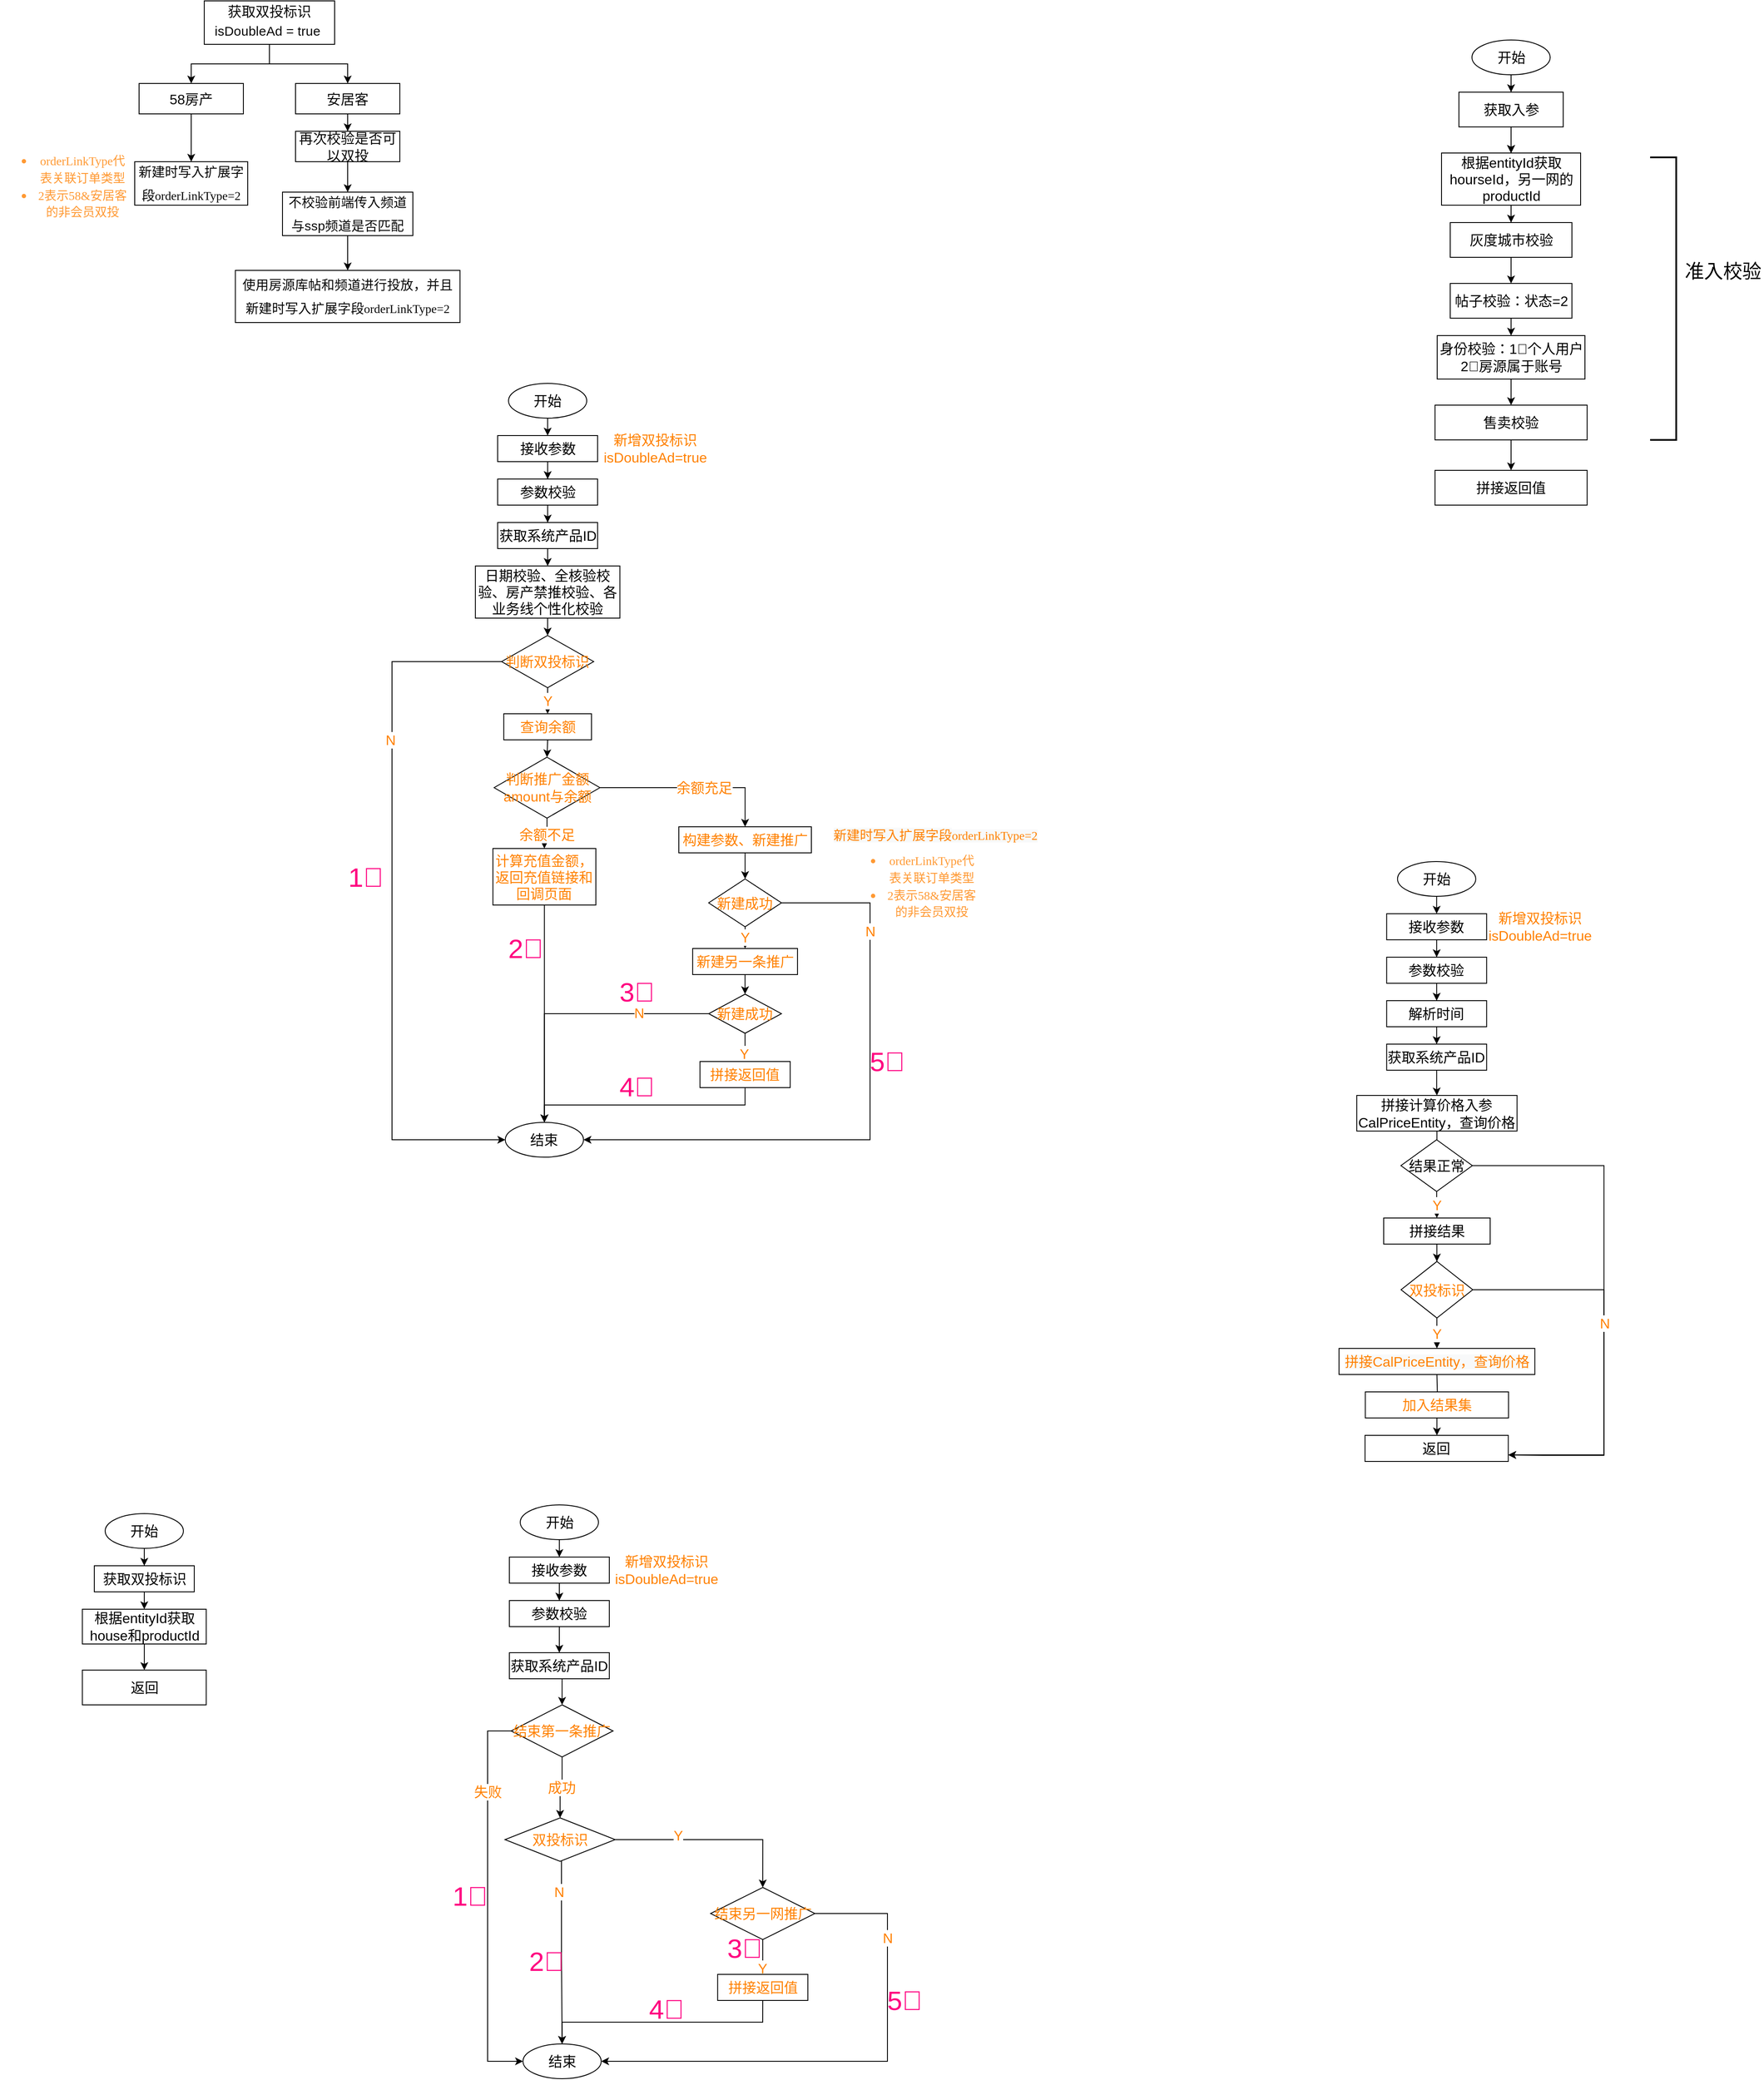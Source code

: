 <mxfile version="13.11.0" type="github">
  <diagram id="C5RBs43oDa-KdzZeNtuy" name="Page-1">
    <mxGraphModel dx="1188" dy="1831" grid="1" gridSize="10" guides="1" tooltips="1" connect="1" arrows="1" fold="1" page="1" pageScale="1" pageWidth="827" pageHeight="1169" math="0" shadow="0">
      <root>
        <mxCell id="WIyWlLk6GJQsqaUBKTNV-0" />
        <mxCell id="WIyWlLk6GJQsqaUBKTNV-1" parent="WIyWlLk6GJQsqaUBKTNV-0" />
        <mxCell id="F3GTpwNgJHVxENjnozcX-8" value="" style="edgeStyle=orthogonalEdgeStyle;rounded=0;orthogonalLoop=1;jettySize=auto;html=1;fontSize=16;" edge="1" parent="WIyWlLk6GJQsqaUBKTNV-1" source="F3GTpwNgJHVxENjnozcX-9" target="F3GTpwNgJHVxENjnozcX-11">
          <mxGeometry relative="1" as="geometry" />
        </mxCell>
        <mxCell id="F3GTpwNgJHVxENjnozcX-16" value="" style="edgeStyle=orthogonalEdgeStyle;rounded=0;orthogonalLoop=1;jettySize=auto;html=1;" edge="1" parent="WIyWlLk6GJQsqaUBKTNV-1" source="F3GTpwNgJHVxENjnozcX-9" target="F3GTpwNgJHVxENjnozcX-13">
          <mxGeometry relative="1" as="geometry" />
        </mxCell>
        <mxCell id="F3GTpwNgJHVxENjnozcX-56" value="" style="edgeStyle=orthogonalEdgeStyle;rounded=0;orthogonalLoop=1;jettySize=auto;html=1;fontSize=16;fontColor=#FF9933;" edge="1" parent="WIyWlLk6GJQsqaUBKTNV-1" source="F3GTpwNgJHVxENjnozcX-9" target="F3GTpwNgJHVxENjnozcX-13">
          <mxGeometry relative="1" as="geometry" />
        </mxCell>
        <mxCell id="F3GTpwNgJHVxENjnozcX-9" value="开始" style="ellipse;whiteSpace=wrap;html=1;fontSize=16;" vertex="1" parent="WIyWlLk6GJQsqaUBKTNV-1">
          <mxGeometry x="1842.5" y="-135" width="90" height="40" as="geometry" />
        </mxCell>
        <mxCell id="F3GTpwNgJHVxENjnozcX-10" value="" style="edgeStyle=orthogonalEdgeStyle;rounded=0;orthogonalLoop=1;jettySize=auto;html=1;fontSize=16;" edge="1" parent="WIyWlLk6GJQsqaUBKTNV-1" source="F3GTpwNgJHVxENjnozcX-11" target="F3GTpwNgJHVxENjnozcX-13">
          <mxGeometry relative="1" as="geometry" />
        </mxCell>
        <mxCell id="F3GTpwNgJHVxENjnozcX-11" value="获取入参" style="whiteSpace=wrap;html=1;fontSize=16;" vertex="1" parent="WIyWlLk6GJQsqaUBKTNV-1">
          <mxGeometry x="1827.5" y="-75" width="120" height="40" as="geometry" />
        </mxCell>
        <mxCell id="F3GTpwNgJHVxENjnozcX-58" value="" style="edgeStyle=orthogonalEdgeStyle;rounded=0;orthogonalLoop=1;jettySize=auto;html=1;fontSize=16;fontColor=#FF9933;" edge="1" parent="WIyWlLk6GJQsqaUBKTNV-1" source="F3GTpwNgJHVxENjnozcX-13" target="F3GTpwNgJHVxENjnozcX-57">
          <mxGeometry relative="1" as="geometry" />
        </mxCell>
        <mxCell id="F3GTpwNgJHVxENjnozcX-13" value="根据entityId获取hourseId，另一网的productId" style="whiteSpace=wrap;html=1;fontSize=16;" vertex="1" parent="WIyWlLk6GJQsqaUBKTNV-1">
          <mxGeometry x="1807.5" y="-5" width="160" height="60" as="geometry" />
        </mxCell>
        <mxCell id="F3GTpwNgJHVxENjnozcX-19" style="edgeStyle=orthogonalEdgeStyle;rounded=0;orthogonalLoop=1;jettySize=auto;html=1;exitX=0.5;exitY=1;exitDx=0;exitDy=0;entryX=0.5;entryY=0;entryDx=0;entryDy=0;fontSize=15;" edge="1" parent="WIyWlLk6GJQsqaUBKTNV-1" source="F3GTpwNgJHVxENjnozcX-14" target="F3GTpwNgJHVxENjnozcX-15">
          <mxGeometry relative="1" as="geometry" />
        </mxCell>
        <mxCell id="F3GTpwNgJHVxENjnozcX-14" value="帖子校验：状态=2" style="whiteSpace=wrap;html=1;fontSize=16;" vertex="1" parent="WIyWlLk6GJQsqaUBKTNV-1">
          <mxGeometry x="1817.5" y="145" width="140" height="40" as="geometry" />
        </mxCell>
        <mxCell id="F3GTpwNgJHVxENjnozcX-21" value="" style="edgeStyle=orthogonalEdgeStyle;rounded=0;orthogonalLoop=1;jettySize=auto;html=1;fontSize=15;" edge="1" parent="WIyWlLk6GJQsqaUBKTNV-1" source="F3GTpwNgJHVxENjnozcX-15" target="F3GTpwNgJHVxENjnozcX-20">
          <mxGeometry relative="1" as="geometry" />
        </mxCell>
        <mxCell id="F3GTpwNgJHVxENjnozcX-15" value="身份校验：1⃣️个人用户2⃣️房源属于账号" style="whiteSpace=wrap;html=1;fontSize=16;" vertex="1" parent="WIyWlLk6GJQsqaUBKTNV-1">
          <mxGeometry x="1802.5" y="205" width="170" height="50" as="geometry" />
        </mxCell>
        <mxCell id="F3GTpwNgJHVxENjnozcX-23" value="" style="edgeStyle=orthogonalEdgeStyle;rounded=0;orthogonalLoop=1;jettySize=auto;html=1;fontSize=15;" edge="1" parent="WIyWlLk6GJQsqaUBKTNV-1" source="F3GTpwNgJHVxENjnozcX-20" target="F3GTpwNgJHVxENjnozcX-22">
          <mxGeometry relative="1" as="geometry" />
        </mxCell>
        <mxCell id="F3GTpwNgJHVxENjnozcX-20" value="售卖校验" style="whiteSpace=wrap;html=1;fontSize=16;" vertex="1" parent="WIyWlLk6GJQsqaUBKTNV-1">
          <mxGeometry x="1800" y="285" width="175" height="40" as="geometry" />
        </mxCell>
        <mxCell id="F3GTpwNgJHVxENjnozcX-22" value="拼接返回值" style="whiteSpace=wrap;html=1;fontSize=16;" vertex="1" parent="WIyWlLk6GJQsqaUBKTNV-1">
          <mxGeometry x="1800" y="360" width="175" height="40" as="geometry" />
        </mxCell>
        <mxCell id="F3GTpwNgJHVxENjnozcX-24" value="" style="strokeWidth=2;html=1;shape=mxgraph.flowchart.annotation_1;align=left;pointerEvents=1;fontSize=15;rotation=-180;" vertex="1" parent="WIyWlLk6GJQsqaUBKTNV-1">
          <mxGeometry x="2047.5" width="30" height="325" as="geometry" />
        </mxCell>
        <mxCell id="F3GTpwNgJHVxENjnozcX-25" value="准入校验&lt;br style=&quot;font-size: 22px;&quot;&gt;&lt;font style=&quot;font-size: 22px;&quot;&gt;&lt;br style=&quot;font-size: 22px;&quot;&gt;&lt;/font&gt;" style="text;html=1;strokeColor=none;fillColor=none;align=center;verticalAlign=middle;whiteSpace=wrap;rounded=0;fontSize=22;" vertex="1" parent="WIyWlLk6GJQsqaUBKTNV-1">
          <mxGeometry x="2084.5" y="130" width="93" height="30" as="geometry" />
        </mxCell>
        <mxCell id="F3GTpwNgJHVxENjnozcX-41" value="" style="edgeStyle=orthogonalEdgeStyle;rounded=0;orthogonalLoop=1;jettySize=auto;html=1;fontSize=16;fontColor=#080808;" edge="1" parent="WIyWlLk6GJQsqaUBKTNV-1" source="F3GTpwNgJHVxENjnozcX-28" target="F3GTpwNgJHVxENjnozcX-40">
          <mxGeometry relative="1" as="geometry" />
        </mxCell>
        <mxCell id="F3GTpwNgJHVxENjnozcX-43" style="edgeStyle=orthogonalEdgeStyle;rounded=0;orthogonalLoop=1;jettySize=auto;html=1;exitX=0.5;exitY=1;exitDx=0;exitDy=0;entryX=0.5;entryY=0;entryDx=0;entryDy=0;fontSize=16;fontColor=#080808;" edge="1" parent="WIyWlLk6GJQsqaUBKTNV-1" source="F3GTpwNgJHVxENjnozcX-28" target="F3GTpwNgJHVxENjnozcX-42">
          <mxGeometry relative="1" as="geometry" />
        </mxCell>
        <mxCell id="F3GTpwNgJHVxENjnozcX-28" value="获取双投标识&lt;span style=&quot;font-size: 15px; line-height: 1.74; letter-spacing: 0.008em; outline-style: none; overflow-wrap: break-word;&quot;&gt;isDoubleAd  = true&amp;nbsp;&lt;/span&gt;" style="whiteSpace=wrap;html=1;fontSize=16;fontColor=#080808;" vertex="1" parent="WIyWlLk6GJQsqaUBKTNV-1">
          <mxGeometry x="384" y="-180" width="150" height="50" as="geometry" />
        </mxCell>
        <mxCell id="F3GTpwNgJHVxENjnozcX-53" value="" style="edgeStyle=orthogonalEdgeStyle;rounded=0;orthogonalLoop=1;jettySize=auto;html=1;fontSize=16;fontColor=#080808;" edge="1" parent="WIyWlLk6GJQsqaUBKTNV-1" source="F3GTpwNgJHVxENjnozcX-40" target="F3GTpwNgJHVxENjnozcX-52">
          <mxGeometry relative="1" as="geometry" />
        </mxCell>
        <mxCell id="F3GTpwNgJHVxENjnozcX-40" value="58房产" style="whiteSpace=wrap;html=1;fontSize=16;fontColor=#080808;" vertex="1" parent="WIyWlLk6GJQsqaUBKTNV-1">
          <mxGeometry x="309" y="-85" width="120" height="35" as="geometry" />
        </mxCell>
        <mxCell id="F3GTpwNgJHVxENjnozcX-45" value="" style="edgeStyle=orthogonalEdgeStyle;rounded=0;orthogonalLoop=1;jettySize=auto;html=1;fontSize=16;fontColor=#080808;" edge="1" parent="WIyWlLk6GJQsqaUBKTNV-1" source="F3GTpwNgJHVxENjnozcX-42" target="F3GTpwNgJHVxENjnozcX-44">
          <mxGeometry relative="1" as="geometry" />
        </mxCell>
        <mxCell id="F3GTpwNgJHVxENjnozcX-42" value="安居客" style="whiteSpace=wrap;html=1;fontSize=16;fontColor=#080808;" vertex="1" parent="WIyWlLk6GJQsqaUBKTNV-1">
          <mxGeometry x="489" y="-85" width="120" height="35" as="geometry" />
        </mxCell>
        <mxCell id="F3GTpwNgJHVxENjnozcX-44" value="再次校验是否可以双投" style="whiteSpace=wrap;html=1;fontSize=16;fontColor=#080808;" vertex="1" parent="WIyWlLk6GJQsqaUBKTNV-1">
          <mxGeometry x="489" y="-30" width="120" height="35" as="geometry" />
        </mxCell>
        <mxCell id="F3GTpwNgJHVxENjnozcX-49" value="" style="edgeStyle=orthogonalEdgeStyle;rounded=0;orthogonalLoop=1;jettySize=auto;html=1;fontSize=16;fontColor=#080808;exitX=0.5;exitY=1;exitDx=0;exitDy=0;" edge="1" parent="WIyWlLk6GJQsqaUBKTNV-1" source="F3GTpwNgJHVxENjnozcX-44" target="F3GTpwNgJHVxENjnozcX-48">
          <mxGeometry relative="1" as="geometry">
            <mxPoint x="549" y="70" as="sourcePoint" />
          </mxGeometry>
        </mxCell>
        <mxCell id="F3GTpwNgJHVxENjnozcX-51" value="" style="edgeStyle=orthogonalEdgeStyle;rounded=0;orthogonalLoop=1;jettySize=auto;html=1;fontSize=16;fontColor=#080808;" edge="1" parent="WIyWlLk6GJQsqaUBKTNV-1" source="F3GTpwNgJHVxENjnozcX-48" target="F3GTpwNgJHVxENjnozcX-50">
          <mxGeometry relative="1" as="geometry" />
        </mxCell>
        <mxCell id="F3GTpwNgJHVxENjnozcX-48" value="&lt;span style=&quot;font-size: 15px; line-height: 1.74; letter-spacing: 0.008em; outline-style: none; overflow-wrap: break-word;&quot;&gt;不校验前端传入频道与ssp频道是否匹配&lt;/span&gt;" style="whiteSpace=wrap;html=1;fontSize=16;fontColor=#080808;" vertex="1" parent="WIyWlLk6GJQsqaUBKTNV-1">
          <mxGeometry x="474" y="40" width="150" height="50" as="geometry" />
        </mxCell>
        <mxCell id="F3GTpwNgJHVxENjnozcX-50" value="&lt;span&gt;&lt;span style=&quot;font-size: 15px ; line-height: 1.74 ; letter-spacing: 0.008em ; outline-style: none ; overflow-wrap: break-word&quot;&gt;使用房源库帖和频道进行投放，并且新建时写入扩展字段&lt;/span&gt;&lt;/span&gt;&lt;span lang=&quot;EN-US&quot; style=&quot;font-size: 10.5pt ; font-family: &amp;#34;dengxian&amp;#34;&quot;&gt;orderLinkType=2&lt;/span&gt;&lt;span style=&quot;font-size: medium&quot;&gt;&lt;/span&gt;" style="whiteSpace=wrap;html=1;fontSize=16;fontColor=#080808;" vertex="1" parent="WIyWlLk6GJQsqaUBKTNV-1">
          <mxGeometry x="419.78" y="130" width="258.44" height="60" as="geometry" />
        </mxCell>
        <mxCell id="F3GTpwNgJHVxENjnozcX-52" value="&lt;span style=&quot;font-size: 15px ; line-height: 1.74 ; letter-spacing: 0.008em ; outline-style: none ; overflow-wrap: break-word&quot;&gt;新建时写入扩展字段&lt;/span&gt;&lt;span lang=&quot;EN-US&quot; style=&quot;font-size: 10.5pt ; font-family: &amp;#34;dengxian&amp;#34;&quot;&gt;orderLinkType=2&lt;/span&gt;" style="whiteSpace=wrap;html=1;fontSize=16;fontColor=#080808;" vertex="1" parent="WIyWlLk6GJQsqaUBKTNV-1">
          <mxGeometry x="304" y="5" width="130" height="50" as="geometry" />
        </mxCell>
        <mxCell id="F3GTpwNgJHVxENjnozcX-55" value="&lt;ul&gt;&lt;li&gt;&lt;span lang=&quot;EN-US&quot; style=&quot;font-size: 10.5pt ; font-family: &amp;#34;dengxian&amp;#34;&quot;&gt;orderLinkType代表关联订单类型&lt;/span&gt;&lt;/li&gt;&lt;li&gt;&lt;span lang=&quot;EN-US&quot; style=&quot;font-size: 10.5pt ; font-family: &amp;#34;dengxian&amp;#34;&quot;&gt;2表示&lt;/span&gt;&lt;span style=&quot;font-size: 10.5pt ; font-family: &amp;#34;dengxian&amp;#34;&quot;&gt;&lt;span lang=&quot;EN-US&quot;&gt;58&amp;amp;&lt;/span&gt;安居客的非会员双投&lt;/span&gt;&lt;/li&gt;&lt;/ul&gt;&lt;span style=&quot;font-size: medium&quot;&gt;&lt;/span&gt;" style="text;html=1;strokeColor=none;fillColor=none;align=center;verticalAlign=middle;whiteSpace=wrap;rounded=0;fontSize=16;fontColor=#FF9933;" vertex="1" parent="WIyWlLk6GJQsqaUBKTNV-1">
          <mxGeometry x="149.0" y="-10" width="150" height="85" as="geometry" />
        </mxCell>
        <mxCell id="F3GTpwNgJHVxENjnozcX-60" value="" style="edgeStyle=orthogonalEdgeStyle;rounded=0;orthogonalLoop=1;jettySize=auto;html=1;fontSize=16;fontColor=#FF9933;entryX=0.5;entryY=0;entryDx=0;entryDy=0;" edge="1" parent="WIyWlLk6GJQsqaUBKTNV-1" source="F3GTpwNgJHVxENjnozcX-57" target="F3GTpwNgJHVxENjnozcX-14">
          <mxGeometry relative="1" as="geometry">
            <mxPoint x="1888" y="145" as="targetPoint" />
          </mxGeometry>
        </mxCell>
        <mxCell id="F3GTpwNgJHVxENjnozcX-57" value="灰度城市校验" style="whiteSpace=wrap;html=1;fontSize=16;" vertex="1" parent="WIyWlLk6GJQsqaUBKTNV-1">
          <mxGeometry x="1817.5" y="75" width="140" height="40" as="geometry" />
        </mxCell>
        <mxCell id="F3GTpwNgJHVxENjnozcX-71" value="" style="edgeStyle=orthogonalEdgeStyle;rounded=0;orthogonalLoop=1;jettySize=auto;html=1;fontSize=16;fontColor=#FF8000;" edge="1" parent="WIyWlLk6GJQsqaUBKTNV-1" source="F3GTpwNgJHVxENjnozcX-66" target="F3GTpwNgJHVxENjnozcX-70">
          <mxGeometry relative="1" as="geometry" />
        </mxCell>
        <mxCell id="F3GTpwNgJHVxENjnozcX-66" value="接收参数" style="rounded=0;whiteSpace=wrap;html=1;fontSize=16;fontColor=#000000;" vertex="1" parent="WIyWlLk6GJQsqaUBKTNV-1">
          <mxGeometry x="721.56" y="320" width="115" height="30" as="geometry" />
        </mxCell>
        <mxCell id="F3GTpwNgJHVxENjnozcX-69" style="edgeStyle=orthogonalEdgeStyle;rounded=0;orthogonalLoop=1;jettySize=auto;html=1;exitX=0.5;exitY=1;exitDx=0;exitDy=0;entryX=0.5;entryY=0;entryDx=0;entryDy=0;fontSize=16;fontColor=#000000;" edge="1" parent="WIyWlLk6GJQsqaUBKTNV-1" source="F3GTpwNgJHVxENjnozcX-67" target="F3GTpwNgJHVxENjnozcX-66">
          <mxGeometry relative="1" as="geometry" />
        </mxCell>
        <mxCell id="F3GTpwNgJHVxENjnozcX-67" value="开始" style="ellipse;whiteSpace=wrap;html=1;fontSize=16;fontColor=#000000;" vertex="1" parent="WIyWlLk6GJQsqaUBKTNV-1">
          <mxGeometry x="734.06" y="260" width="90" height="40" as="geometry" />
        </mxCell>
        <mxCell id="F3GTpwNgJHVxENjnozcX-68" value="新增双投标识isDoubleAd=true" style="text;html=1;strokeColor=none;fillColor=none;align=center;verticalAlign=middle;whiteSpace=wrap;rounded=0;fontSize=16;fontColor=#FF8000;fontStyle=0" vertex="1" parent="WIyWlLk6GJQsqaUBKTNV-1">
          <mxGeometry x="847.5" y="320" width="110" height="30" as="geometry" />
        </mxCell>
        <mxCell id="F3GTpwNgJHVxENjnozcX-73" value="" style="edgeStyle=orthogonalEdgeStyle;rounded=0;orthogonalLoop=1;jettySize=auto;html=1;fontSize=16;fontColor=#FF8000;" edge="1" parent="WIyWlLk6GJQsqaUBKTNV-1" source="F3GTpwNgJHVxENjnozcX-70" target="F3GTpwNgJHVxENjnozcX-72">
          <mxGeometry relative="1" as="geometry" />
        </mxCell>
        <mxCell id="F3GTpwNgJHVxENjnozcX-70" value="参数校验" style="rounded=0;whiteSpace=wrap;html=1;fontSize=16;fontColor=#000000;" vertex="1" parent="WIyWlLk6GJQsqaUBKTNV-1">
          <mxGeometry x="721.56" y="370" width="115" height="30" as="geometry" />
        </mxCell>
        <mxCell id="F3GTpwNgJHVxENjnozcX-75" value="" style="edgeStyle=orthogonalEdgeStyle;rounded=0;orthogonalLoop=1;jettySize=auto;html=1;fontSize=16;fontColor=#FF8000;" edge="1" parent="WIyWlLk6GJQsqaUBKTNV-1" source="F3GTpwNgJHVxENjnozcX-72" target="F3GTpwNgJHVxENjnozcX-74">
          <mxGeometry relative="1" as="geometry" />
        </mxCell>
        <mxCell id="F3GTpwNgJHVxENjnozcX-72" value="获取系统产品ID" style="rounded=0;whiteSpace=wrap;html=1;fontSize=16;fontColor=#000000;" vertex="1" parent="WIyWlLk6GJQsqaUBKTNV-1">
          <mxGeometry x="721.56" y="420" width="115" height="30" as="geometry" />
        </mxCell>
        <mxCell id="F3GTpwNgJHVxENjnozcX-144" value="" style="edgeStyle=orthogonalEdgeStyle;rounded=0;orthogonalLoop=1;jettySize=auto;html=1;fontSize=16;fontColor=#FF8000;" edge="1" parent="WIyWlLk6GJQsqaUBKTNV-1" source="F3GTpwNgJHVxENjnozcX-74" target="F3GTpwNgJHVxENjnozcX-143">
          <mxGeometry relative="1" as="geometry" />
        </mxCell>
        <mxCell id="F3GTpwNgJHVxENjnozcX-74" value="日期校验、全核验校验、房产禁推校验、各业务线个性化校验" style="rounded=0;whiteSpace=wrap;html=1;fontSize=16;fontColor=#000000;" vertex="1" parent="WIyWlLk6GJQsqaUBKTNV-1">
          <mxGeometry x="695.94" y="470" width="166.25" height="60" as="geometry" />
        </mxCell>
        <mxCell id="F3GTpwNgJHVxENjnozcX-108" value="" style="edgeStyle=orthogonalEdgeStyle;rounded=0;orthogonalLoop=1;jettySize=auto;html=1;fontSize=16;fontColor=#FF8000;" edge="1" parent="WIyWlLk6GJQsqaUBKTNV-1" source="F3GTpwNgJHVxENjnozcX-109" target="F3GTpwNgJHVxENjnozcX-114">
          <mxGeometry relative="1" as="geometry" />
        </mxCell>
        <mxCell id="F3GTpwNgJHVxENjnozcX-109" value="接收参数" style="rounded=0;whiteSpace=wrap;html=1;fontSize=16;fontColor=#000000;" vertex="1" parent="WIyWlLk6GJQsqaUBKTNV-1">
          <mxGeometry x="1744.37" y="870" width="115" height="30" as="geometry" />
        </mxCell>
        <mxCell id="F3GTpwNgJHVxENjnozcX-110" style="edgeStyle=orthogonalEdgeStyle;rounded=0;orthogonalLoop=1;jettySize=auto;html=1;exitX=0.5;exitY=1;exitDx=0;exitDy=0;entryX=0.5;entryY=0;entryDx=0;entryDy=0;fontSize=16;fontColor=#000000;" edge="1" parent="WIyWlLk6GJQsqaUBKTNV-1" source="F3GTpwNgJHVxENjnozcX-111" target="F3GTpwNgJHVxENjnozcX-109">
          <mxGeometry relative="1" as="geometry" />
        </mxCell>
        <mxCell id="F3GTpwNgJHVxENjnozcX-111" value="开始" style="ellipse;whiteSpace=wrap;html=1;fontSize=16;fontColor=#000000;" vertex="1" parent="WIyWlLk6GJQsqaUBKTNV-1">
          <mxGeometry x="1756.87" y="810" width="90" height="40" as="geometry" />
        </mxCell>
        <mxCell id="F3GTpwNgJHVxENjnozcX-112" value="新增双投标识isDoubleAd=true" style="text;html=1;strokeColor=none;fillColor=none;align=center;verticalAlign=middle;whiteSpace=wrap;rounded=0;fontSize=16;fontColor=#FF8000;" vertex="1" parent="WIyWlLk6GJQsqaUBKTNV-1">
          <mxGeometry x="1866.09" y="870" width="110" height="30" as="geometry" />
        </mxCell>
        <mxCell id="F3GTpwNgJHVxENjnozcX-113" value="" style="edgeStyle=orthogonalEdgeStyle;rounded=0;orthogonalLoop=1;jettySize=auto;html=1;fontSize=16;fontColor=#FF8000;" edge="1" parent="WIyWlLk6GJQsqaUBKTNV-1" source="F3GTpwNgJHVxENjnozcX-114" target="F3GTpwNgJHVxENjnozcX-115">
          <mxGeometry relative="1" as="geometry" />
        </mxCell>
        <mxCell id="F3GTpwNgJHVxENjnozcX-114" value="参数校验" style="rounded=0;whiteSpace=wrap;html=1;fontSize=16;fontColor=#000000;" vertex="1" parent="WIyWlLk6GJQsqaUBKTNV-1">
          <mxGeometry x="1744.37" y="920" width="115" height="30" as="geometry" />
        </mxCell>
        <mxCell id="F3GTpwNgJHVxENjnozcX-117" value="" style="edgeStyle=orthogonalEdgeStyle;rounded=0;orthogonalLoop=1;jettySize=auto;html=1;fontSize=16;fontColor=#FF8000;" edge="1" parent="WIyWlLk6GJQsqaUBKTNV-1" source="F3GTpwNgJHVxENjnozcX-115" target="F3GTpwNgJHVxENjnozcX-116">
          <mxGeometry relative="1" as="geometry" />
        </mxCell>
        <mxCell id="F3GTpwNgJHVxENjnozcX-115" value="解析时间" style="rounded=0;whiteSpace=wrap;html=1;fontSize=16;fontColor=#000000;" vertex="1" parent="WIyWlLk6GJQsqaUBKTNV-1">
          <mxGeometry x="1744.37" y="970" width="115" height="30" as="geometry" />
        </mxCell>
        <mxCell id="F3GTpwNgJHVxENjnozcX-119" value="" style="edgeStyle=orthogonalEdgeStyle;rounded=0;orthogonalLoop=1;jettySize=auto;html=1;fontSize=16;fontColor=#FF8000;" edge="1" parent="WIyWlLk6GJQsqaUBKTNV-1" source="F3GTpwNgJHVxENjnozcX-116" target="F3GTpwNgJHVxENjnozcX-118">
          <mxGeometry relative="1" as="geometry" />
        </mxCell>
        <mxCell id="F3GTpwNgJHVxENjnozcX-116" value="获取系统产品ID" style="rounded=0;whiteSpace=wrap;html=1;fontSize=16;fontColor=#000000;" vertex="1" parent="WIyWlLk6GJQsqaUBKTNV-1">
          <mxGeometry x="1744.37" y="1020" width="115" height="30" as="geometry" />
        </mxCell>
        <mxCell id="F3GTpwNgJHVxENjnozcX-121" value="" style="edgeStyle=orthogonalEdgeStyle;rounded=0;orthogonalLoop=1;jettySize=auto;html=1;fontSize=16;fontColor=#FF8000;" edge="1" parent="WIyWlLk6GJQsqaUBKTNV-1" source="F3GTpwNgJHVxENjnozcX-118" target="F3GTpwNgJHVxENjnozcX-120">
          <mxGeometry relative="1" as="geometry" />
        </mxCell>
        <mxCell id="F3GTpwNgJHVxENjnozcX-118" value="拼接计算价格入参CalPriceEntity，查询价格" style="rounded=0;whiteSpace=wrap;html=1;fontSize=16;fontColor=#000000;" vertex="1" parent="WIyWlLk6GJQsqaUBKTNV-1">
          <mxGeometry x="1710" y="1079" width="184.37" height="41" as="geometry" />
        </mxCell>
        <mxCell id="F3GTpwNgJHVxENjnozcX-125" value="Y" style="edgeStyle=orthogonalEdgeStyle;rounded=0;orthogonalLoop=1;jettySize=auto;html=1;fontSize=16;fontColor=#FF8000;" edge="1" parent="WIyWlLk6GJQsqaUBKTNV-1" source="F3GTpwNgJHVxENjnozcX-120" target="F3GTpwNgJHVxENjnozcX-124">
          <mxGeometry relative="1" as="geometry" />
        </mxCell>
        <mxCell id="F3GTpwNgJHVxENjnozcX-136" value="" style="edgeStyle=orthogonalEdgeStyle;rounded=0;orthogonalLoop=1;jettySize=auto;html=1;exitX=1;exitY=0.5;exitDx=0;exitDy=0;entryX=1;entryY=0.75;entryDx=0;entryDy=0;fontSize=16;fontColor=#FF8000;" edge="1" parent="WIyWlLk6GJQsqaUBKTNV-1" source="F3GTpwNgJHVxENjnozcX-120" target="F3GTpwNgJHVxENjnozcX-134">
          <mxGeometry relative="1" as="geometry">
            <Array as="points">
              <mxPoint x="1994.37" y="1160" />
              <mxPoint x="1994.37" y="1493" />
              <mxPoint x="1924.37" y="1493" />
            </Array>
          </mxGeometry>
        </mxCell>
        <mxCell id="F3GTpwNgJHVxENjnozcX-120" value="结果正常" style="rhombus;whiteSpace=wrap;html=1;rounded=0;fontSize=16;" vertex="1" parent="WIyWlLk6GJQsqaUBKTNV-1">
          <mxGeometry x="1760.78" y="1130" width="82.18" height="59.5" as="geometry" />
        </mxCell>
        <mxCell id="F3GTpwNgJHVxENjnozcX-127" value="" style="edgeStyle=orthogonalEdgeStyle;rounded=0;orthogonalLoop=1;jettySize=auto;html=1;fontSize=16;fontColor=#FF8000;" edge="1" parent="WIyWlLk6GJQsqaUBKTNV-1" source="F3GTpwNgJHVxENjnozcX-124" target="F3GTpwNgJHVxENjnozcX-126">
          <mxGeometry relative="1" as="geometry" />
        </mxCell>
        <mxCell id="F3GTpwNgJHVxENjnozcX-124" value="拼接结果" style="whiteSpace=wrap;html=1;rounded=0;fontSize=16;" vertex="1" parent="WIyWlLk6GJQsqaUBKTNV-1">
          <mxGeometry x="1740.94" y="1220" width="122.5" height="30" as="geometry" />
        </mxCell>
        <mxCell id="F3GTpwNgJHVxENjnozcX-130" value="Y" style="edgeStyle=orthogonalEdgeStyle;rounded=0;orthogonalLoop=1;jettySize=auto;html=1;fontSize=16;fontColor=#FF8000;" edge="1" parent="WIyWlLk6GJQsqaUBKTNV-1" source="F3GTpwNgJHVxENjnozcX-126">
          <mxGeometry relative="1" as="geometry">
            <mxPoint x="1802.203" y="1370" as="targetPoint" />
          </mxGeometry>
        </mxCell>
        <mxCell id="F3GTpwNgJHVxENjnozcX-137" style="edgeStyle=orthogonalEdgeStyle;rounded=0;orthogonalLoop=1;jettySize=auto;html=1;exitX=1;exitY=0.5;exitDx=0;exitDy=0;entryX=1;entryY=0.75;entryDx=0;entryDy=0;fontSize=16;fontColor=#FF8000;" edge="1" parent="WIyWlLk6GJQsqaUBKTNV-1" source="F3GTpwNgJHVxENjnozcX-126" target="F3GTpwNgJHVxENjnozcX-134">
          <mxGeometry relative="1" as="geometry">
            <Array as="points">
              <mxPoint x="1994.37" y="1303" />
              <mxPoint x="1994.37" y="1493" />
            </Array>
          </mxGeometry>
        </mxCell>
        <mxCell id="F3GTpwNgJHVxENjnozcX-138" value="N" style="edgeLabel;html=1;align=center;verticalAlign=middle;resizable=0;points=[];fontSize=16;fontColor=#FF8000;" vertex="1" connectable="0" parent="F3GTpwNgJHVxENjnozcX-137">
          <mxGeometry x="-0.306" y="2" relative="1" as="geometry">
            <mxPoint x="-2" y="32.43" as="offset" />
          </mxGeometry>
        </mxCell>
        <mxCell id="F3GTpwNgJHVxENjnozcX-126" value="双投标识" style="rhombus;whiteSpace=wrap;html=1;rounded=0;fontSize=16;fontColor=#FF8000;" vertex="1" parent="WIyWlLk6GJQsqaUBKTNV-1">
          <mxGeometry x="1760.94" y="1270" width="82.5" height="65" as="geometry" />
        </mxCell>
        <mxCell id="F3GTpwNgJHVxENjnozcX-133" value="" style="edgeStyle=orthogonalEdgeStyle;rounded=0;orthogonalLoop=1;jettySize=auto;html=1;fontSize=16;fontColor=#FF8000;" edge="1" parent="WIyWlLk6GJQsqaUBKTNV-1" target="F3GTpwNgJHVxENjnozcX-132">
          <mxGeometry relative="1" as="geometry">
            <mxPoint x="1802.203" y="1400" as="sourcePoint" />
          </mxGeometry>
        </mxCell>
        <mxCell id="F3GTpwNgJHVxENjnozcX-129" value="&lt;span style=&quot;font-family: helvetica; font-size: 16px; font-style: normal; font-weight: 400; letter-spacing: normal; text-align: center; text-indent: 0px; text-transform: none; word-spacing: 0px; background-color: rgb(248, 249, 250); display: inline; float: none;&quot;&gt;拼接CalPriceEntity，查询价格&lt;/span&gt;" style="whiteSpace=wrap;html=1;rounded=0;fontSize=16;fontColor=#FF8000;" vertex="1" parent="WIyWlLk6GJQsqaUBKTNV-1">
          <mxGeometry x="1689.57" y="1370" width="225.25" height="30" as="geometry" />
        </mxCell>
        <mxCell id="F3GTpwNgJHVxENjnozcX-135" value="" style="edgeStyle=orthogonalEdgeStyle;rounded=0;orthogonalLoop=1;jettySize=auto;html=1;fontSize=16;fontColor=#FF8000;" edge="1" parent="WIyWlLk6GJQsqaUBKTNV-1" source="F3GTpwNgJHVxENjnozcX-132" target="F3GTpwNgJHVxENjnozcX-134">
          <mxGeometry relative="1" as="geometry" />
        </mxCell>
        <mxCell id="F3GTpwNgJHVxENjnozcX-132" value="&lt;font face=&quot;helvetica&quot;&gt;加入结果集&lt;/font&gt;" style="whiteSpace=wrap;html=1;rounded=0;fontSize=16;fontColor=#FF8000;" vertex="1" parent="WIyWlLk6GJQsqaUBKTNV-1">
          <mxGeometry x="1719.78" y="1420" width="164.81" height="30" as="geometry" />
        </mxCell>
        <mxCell id="F3GTpwNgJHVxENjnozcX-134" value="&lt;font face=&quot;helvetica&quot;&gt;返回&lt;/font&gt;" style="whiteSpace=wrap;html=1;rounded=0;fontSize=16;" vertex="1" parent="WIyWlLk6GJQsqaUBKTNV-1">
          <mxGeometry x="1719.46" y="1470" width="164.81" height="30" as="geometry" />
        </mxCell>
        <mxCell id="F3GTpwNgJHVxENjnozcX-155" value="Y" style="edgeStyle=orthogonalEdgeStyle;rounded=0;orthogonalLoop=1;jettySize=auto;html=1;fontSize=16;fontColor=#FF8000;" edge="1" parent="WIyWlLk6GJQsqaUBKTNV-1" source="F3GTpwNgJHVxENjnozcX-143" target="F3GTpwNgJHVxENjnozcX-154">
          <mxGeometry relative="1" as="geometry" />
        </mxCell>
        <mxCell id="F3GTpwNgJHVxENjnozcX-177" style="edgeStyle=orthogonalEdgeStyle;rounded=0;orthogonalLoop=1;jettySize=auto;html=1;exitX=0;exitY=0.5;exitDx=0;exitDy=0;entryX=0;entryY=0.5;entryDx=0;entryDy=0;fontSize=16;fontColor=#FF8000;" edge="1" parent="WIyWlLk6GJQsqaUBKTNV-1" source="F3GTpwNgJHVxENjnozcX-143" target="F3GTpwNgJHVxENjnozcX-166">
          <mxGeometry relative="1" as="geometry">
            <Array as="points">
              <mxPoint x="600" y="580" />
              <mxPoint x="600" y="1130" />
            </Array>
          </mxGeometry>
        </mxCell>
        <mxCell id="F3GTpwNgJHVxENjnozcX-178" value="N" style="edgeLabel;html=1;align=center;verticalAlign=middle;resizable=0;points=[];fontSize=16;fontColor=#FF8000;" vertex="1" connectable="0" parent="F3GTpwNgJHVxENjnozcX-177">
          <mxGeometry x="-0.035" y="-2" relative="1" as="geometry">
            <mxPoint y="-172.91" as="offset" />
          </mxGeometry>
        </mxCell>
        <mxCell id="F3GTpwNgJHVxENjnozcX-143" value="判断双投标识" style="rhombus;whiteSpace=wrap;html=1;rounded=0;fontSize=16;fontColor=#FF8000;" vertex="1" parent="WIyWlLk6GJQsqaUBKTNV-1">
          <mxGeometry x="726.09" y="550" width="105.94" height="60" as="geometry" />
        </mxCell>
        <mxCell id="F3GTpwNgJHVxENjnozcX-158" value="余额不足" style="edgeStyle=orthogonalEdgeStyle;rounded=0;orthogonalLoop=1;jettySize=auto;html=1;fontSize=16;fontColor=#FF8000;" edge="1" parent="WIyWlLk6GJQsqaUBKTNV-1" source="F3GTpwNgJHVxENjnozcX-145" target="F3GTpwNgJHVxENjnozcX-157">
          <mxGeometry relative="1" as="geometry" />
        </mxCell>
        <mxCell id="F3GTpwNgJHVxENjnozcX-160" value="" style="edgeStyle=orthogonalEdgeStyle;rounded=0;orthogonalLoop=1;jettySize=auto;html=1;fontSize=16;fontColor=#FF8000;" edge="1" parent="WIyWlLk6GJQsqaUBKTNV-1" source="F3GTpwNgJHVxENjnozcX-145" target="F3GTpwNgJHVxENjnozcX-159">
          <mxGeometry relative="1" as="geometry" />
        </mxCell>
        <mxCell id="F3GTpwNgJHVxENjnozcX-161" value="余额充足" style="edgeLabel;html=1;align=center;verticalAlign=middle;resizable=0;points=[];fontSize=16;fontColor=#FF8000;" vertex="1" connectable="0" parent="F3GTpwNgJHVxENjnozcX-160">
          <mxGeometry x="0.33" y="-4" relative="1" as="geometry">
            <mxPoint x="-21.72" y="-4" as="offset" />
          </mxGeometry>
        </mxCell>
        <mxCell id="F3GTpwNgJHVxENjnozcX-145" value="判断推广金额amount与余额" style="rhombus;whiteSpace=wrap;html=1;rounded=0;fontSize=16;fontColor=#FF8000;" vertex="1" parent="WIyWlLk6GJQsqaUBKTNV-1">
          <mxGeometry x="717.5" y="690" width="121.72" height="70" as="geometry" />
        </mxCell>
        <mxCell id="F3GTpwNgJHVxENjnozcX-156" style="edgeStyle=orthogonalEdgeStyle;rounded=0;orthogonalLoop=1;jettySize=auto;html=1;exitX=0.5;exitY=1;exitDx=0;exitDy=0;entryX=0.5;entryY=0;entryDx=0;entryDy=0;fontSize=16;fontColor=#FF8000;" edge="1" parent="WIyWlLk6GJQsqaUBKTNV-1" source="F3GTpwNgJHVxENjnozcX-154" target="F3GTpwNgJHVxENjnozcX-145">
          <mxGeometry relative="1" as="geometry" />
        </mxCell>
        <mxCell id="F3GTpwNgJHVxENjnozcX-154" value="查询余额" style="whiteSpace=wrap;html=1;rounded=0;fontSize=16;fontColor=#FF8000;" vertex="1" parent="WIyWlLk6GJQsqaUBKTNV-1">
          <mxGeometry x="728.6" y="640" width="100.94" height="30" as="geometry" />
        </mxCell>
        <mxCell id="F3GTpwNgJHVxENjnozcX-167" style="edgeStyle=orthogonalEdgeStyle;rounded=0;orthogonalLoop=1;jettySize=auto;html=1;exitX=0.5;exitY=1;exitDx=0;exitDy=0;fontSize=16;fontColor=#FF8000;" edge="1" parent="WIyWlLk6GJQsqaUBKTNV-1" source="F3GTpwNgJHVxENjnozcX-157" target="F3GTpwNgJHVxENjnozcX-166">
          <mxGeometry relative="1" as="geometry" />
        </mxCell>
        <mxCell id="F3GTpwNgJHVxENjnozcX-157" value="计算充值金额，返回充值链接和回调页面" style="whiteSpace=wrap;html=1;rounded=0;fontSize=16;fontColor=#FF8000;" vertex="1" parent="WIyWlLk6GJQsqaUBKTNV-1">
          <mxGeometry x="716.12" y="795" width="118.44" height="65" as="geometry" />
        </mxCell>
        <mxCell id="F3GTpwNgJHVxENjnozcX-163" value="" style="edgeStyle=orthogonalEdgeStyle;rounded=0;orthogonalLoop=1;jettySize=auto;html=1;fontSize=16;fontColor=#FF8000;" edge="1" parent="WIyWlLk6GJQsqaUBKTNV-1" source="F3GTpwNgJHVxENjnozcX-159" target="F3GTpwNgJHVxENjnozcX-162">
          <mxGeometry relative="1" as="geometry" />
        </mxCell>
        <mxCell id="F3GTpwNgJHVxENjnozcX-159" value="构建参数、新建推广" style="whiteSpace=wrap;html=1;rounded=0;fontSize=16;fontColor=#FF8000;" vertex="1" parent="WIyWlLk6GJQsqaUBKTNV-1">
          <mxGeometry x="929.99" y="770" width="152.5" height="30" as="geometry" />
        </mxCell>
        <mxCell id="F3GTpwNgJHVxENjnozcX-165" value="Y" style="edgeStyle=orthogonalEdgeStyle;rounded=0;orthogonalLoop=1;jettySize=auto;html=1;fontSize=16;fontColor=#FF8000;" edge="1" parent="WIyWlLk6GJQsqaUBKTNV-1" source="F3GTpwNgJHVxENjnozcX-162" target="F3GTpwNgJHVxENjnozcX-164">
          <mxGeometry relative="1" as="geometry" />
        </mxCell>
        <mxCell id="F3GTpwNgJHVxENjnozcX-168" value="N" style="edgeStyle=orthogonalEdgeStyle;rounded=0;orthogonalLoop=1;jettySize=auto;html=1;exitX=1;exitY=0.5;exitDx=0;exitDy=0;entryX=1;entryY=0.5;entryDx=0;entryDy=0;fontSize=16;fontColor=#FF8000;" edge="1" parent="WIyWlLk6GJQsqaUBKTNV-1" source="F3GTpwNgJHVxENjnozcX-162" target="F3GTpwNgJHVxENjnozcX-166">
          <mxGeometry x="-0.618" relative="1" as="geometry">
            <Array as="points">
              <mxPoint x="1150" y="858" />
              <mxPoint x="1150" y="1130" />
            </Array>
            <mxPoint as="offset" />
          </mxGeometry>
        </mxCell>
        <mxCell id="F3GTpwNgJHVxENjnozcX-162" value="新建成功" style="rhombus;whiteSpace=wrap;html=1;rounded=0;fontSize=16;fontColor=#FF8000;" vertex="1" parent="WIyWlLk6GJQsqaUBKTNV-1">
          <mxGeometry x="964.36" y="830" width="83.75" height="55" as="geometry" />
        </mxCell>
        <mxCell id="F3GTpwNgJHVxENjnozcX-170" value="" style="edgeStyle=orthogonalEdgeStyle;rounded=0;orthogonalLoop=1;jettySize=auto;html=1;fontSize=16;fontColor=#FF8000;" edge="1" parent="WIyWlLk6GJQsqaUBKTNV-1" source="F3GTpwNgJHVxENjnozcX-164" target="F3GTpwNgJHVxENjnozcX-169">
          <mxGeometry relative="1" as="geometry" />
        </mxCell>
        <mxCell id="F3GTpwNgJHVxENjnozcX-164" value="新建另一条推广" style="whiteSpace=wrap;html=1;rounded=0;fontSize=16;fontColor=#FF8000;" vertex="1" parent="WIyWlLk6GJQsqaUBKTNV-1">
          <mxGeometry x="945.91" y="910" width="120.64" height="30" as="geometry" />
        </mxCell>
        <mxCell id="F3GTpwNgJHVxENjnozcX-166" value="结束" style="ellipse;whiteSpace=wrap;html=1;fontSize=16;fontColor=#000000;" vertex="1" parent="WIyWlLk6GJQsqaUBKTNV-1">
          <mxGeometry x="730.34" y="1110" width="90" height="40" as="geometry" />
        </mxCell>
        <mxCell id="F3GTpwNgJHVxENjnozcX-172" value="" style="edgeStyle=orthogonalEdgeStyle;rounded=0;orthogonalLoop=1;jettySize=auto;html=1;fontSize=16;fontColor=#FF8000;" edge="1" parent="WIyWlLk6GJQsqaUBKTNV-1" source="F3GTpwNgJHVxENjnozcX-169" target="F3GTpwNgJHVxENjnozcX-171">
          <mxGeometry relative="1" as="geometry" />
        </mxCell>
        <mxCell id="F3GTpwNgJHVxENjnozcX-173" value="Y" style="edgeLabel;html=1;align=center;verticalAlign=middle;resizable=0;points=[];fontSize=16;fontColor=#FF8000;" vertex="1" connectable="0" parent="F3GTpwNgJHVxENjnozcX-172">
          <mxGeometry x="0.618" y="-1" relative="1" as="geometry">
            <mxPoint as="offset" />
          </mxGeometry>
        </mxCell>
        <mxCell id="F3GTpwNgJHVxENjnozcX-175" style="edgeStyle=orthogonalEdgeStyle;rounded=0;orthogonalLoop=1;jettySize=auto;html=1;exitX=0;exitY=0.5;exitDx=0;exitDy=0;entryX=0.5;entryY=0;entryDx=0;entryDy=0;fontSize=16;fontColor=#FF8000;" edge="1" parent="WIyWlLk6GJQsqaUBKTNV-1" source="F3GTpwNgJHVxENjnozcX-169" target="F3GTpwNgJHVxENjnozcX-166">
          <mxGeometry relative="1" as="geometry" />
        </mxCell>
        <mxCell id="F3GTpwNgJHVxENjnozcX-176" value="N" style="edgeLabel;html=1;align=center;verticalAlign=middle;resizable=0;points=[];fontSize=16;fontColor=#FF8000;" vertex="1" connectable="0" parent="F3GTpwNgJHVxENjnozcX-175">
          <mxGeometry x="-0.488" y="-1" relative="1" as="geometry">
            <mxPoint as="offset" />
          </mxGeometry>
        </mxCell>
        <mxCell id="F3GTpwNgJHVxENjnozcX-169" value="新建成功" style="rhombus;whiteSpace=wrap;html=1;rounded=0;fontSize=16;fontColor=#FF8000;" vertex="1" parent="WIyWlLk6GJQsqaUBKTNV-1">
          <mxGeometry x="964.34" y="962.5" width="83.77" height="45" as="geometry" />
        </mxCell>
        <mxCell id="F3GTpwNgJHVxENjnozcX-174" style="edgeStyle=orthogonalEdgeStyle;rounded=0;orthogonalLoop=1;jettySize=auto;html=1;exitX=0.5;exitY=1;exitDx=0;exitDy=0;entryX=0.5;entryY=0;entryDx=0;entryDy=0;fontSize=16;fontColor=#FF8000;" edge="1" parent="WIyWlLk6GJQsqaUBKTNV-1" source="F3GTpwNgJHVxENjnozcX-171" target="F3GTpwNgJHVxENjnozcX-166">
          <mxGeometry relative="1" as="geometry" />
        </mxCell>
        <mxCell id="F3GTpwNgJHVxENjnozcX-171" value="拼接返回值" style="whiteSpace=wrap;html=1;rounded=0;fontSize=16;fontColor=#FF8000;" vertex="1" parent="WIyWlLk6GJQsqaUBKTNV-1">
          <mxGeometry x="954.34" y="1040" width="103.77" height="30" as="geometry" />
        </mxCell>
        <mxCell id="F3GTpwNgJHVxENjnozcX-179" value="&lt;meta charset=&quot;utf-8&quot;&gt;&lt;span style=&quot;font-family: helvetica; font-style: normal; font-weight: 400; text-align: center; text-indent: 0px; text-transform: none; word-spacing: 0px; background-color: rgb(248, 249, 250); font-size: 15px; line-height: 1.74; letter-spacing: 0.008em; outline-style: none; overflow-wrap: break-word;&quot;&gt;新建时写入扩展字段&lt;/span&gt;&lt;span lang=&quot;EN-US&quot; style=&quot;font-style: normal; font-weight: 400; letter-spacing: normal; text-align: center; text-indent: 0px; text-transform: none; word-spacing: 0px; background-color: rgb(248, 249, 250); font-size: 10.5pt; font-family: dengxian;&quot;&gt;orderLinkType=2&lt;/span&gt;" style="text;whiteSpace=wrap;html=1;fontSize=16;fontColor=#FF8000;" vertex="1" parent="WIyWlLk6GJQsqaUBKTNV-1">
          <mxGeometry x="1106" y="760" width="270" height="40" as="geometry" />
        </mxCell>
        <mxCell id="F3GTpwNgJHVxENjnozcX-180" value="&lt;ul&gt;&lt;li&gt;&lt;span lang=&quot;EN-US&quot; style=&quot;font-size: 10.5pt ; font-family: &amp;#34;dengxian&amp;#34;&quot;&gt;orderLinkType代表关联订单类型&lt;/span&gt;&lt;/li&gt;&lt;li&gt;&lt;span lang=&quot;EN-US&quot; style=&quot;font-size: 10.5pt ; font-family: &amp;#34;dengxian&amp;#34;&quot;&gt;2表示&lt;/span&gt;&lt;span style=&quot;font-size: 10.5pt ; font-family: &amp;#34;dengxian&amp;#34;&quot;&gt;&lt;span lang=&quot;EN-US&quot;&gt;58&amp;amp;&lt;/span&gt;安居客的非会员双投&lt;/span&gt;&lt;/li&gt;&lt;/ul&gt;&lt;span style=&quot;font-size: medium&quot;&gt;&lt;/span&gt;" style="text;html=1;strokeColor=none;fillColor=none;align=center;verticalAlign=middle;whiteSpace=wrap;rounded=0;fontSize=16;fontColor=#FF9933;" vertex="1" parent="WIyWlLk6GJQsqaUBKTNV-1">
          <mxGeometry x="1125.63" y="795" width="150" height="85" as="geometry" />
        </mxCell>
        <mxCell id="F3GTpwNgJHVxENjnozcX-181" value="1⃣️" style="text;html=1;strokeColor=none;fillColor=none;align=center;verticalAlign=middle;whiteSpace=wrap;rounded=0;fontSize=31;fontColor=#FF0080;" vertex="1" parent="WIyWlLk6GJQsqaUBKTNV-1">
          <mxGeometry x="550" y="817.5" width="40" height="20" as="geometry" />
        </mxCell>
        <mxCell id="F3GTpwNgJHVxENjnozcX-183" value="2⃣️" style="text;html=1;strokeColor=none;fillColor=none;align=center;verticalAlign=middle;whiteSpace=wrap;rounded=0;fontSize=31;fontColor=#FF0080;" vertex="1" parent="WIyWlLk6GJQsqaUBKTNV-1">
          <mxGeometry x="734.06" y="900" width="40" height="20" as="geometry" />
        </mxCell>
        <mxCell id="F3GTpwNgJHVxENjnozcX-185" value="3⃣️" style="text;html=1;strokeColor=none;fillColor=none;align=center;verticalAlign=middle;whiteSpace=wrap;rounded=0;fontSize=31;fontColor=#FF0080;" vertex="1" parent="WIyWlLk6GJQsqaUBKTNV-1">
          <mxGeometry x="862.19" y="950" width="40" height="20" as="geometry" />
        </mxCell>
        <mxCell id="F3GTpwNgJHVxENjnozcX-186" value="4⃣️" style="text;html=1;strokeColor=none;fillColor=none;align=center;verticalAlign=middle;whiteSpace=wrap;rounded=0;fontSize=31;fontColor=#FF0080;" vertex="1" parent="WIyWlLk6GJQsqaUBKTNV-1">
          <mxGeometry x="862.19" y="1059" width="40" height="20" as="geometry" />
        </mxCell>
        <mxCell id="F3GTpwNgJHVxENjnozcX-187" value="5⃣️" style="text;html=1;strokeColor=none;fillColor=none;align=center;verticalAlign=middle;whiteSpace=wrap;rounded=0;fontSize=31;fontColor=#FF0080;" vertex="1" parent="WIyWlLk6GJQsqaUBKTNV-1">
          <mxGeometry x="1150" y="1030" width="40" height="20" as="geometry" />
        </mxCell>
        <mxCell id="F3GTpwNgJHVxENjnozcX-188" value="" style="edgeStyle=orthogonalEdgeStyle;rounded=0;orthogonalLoop=1;jettySize=auto;html=1;fontSize=16;fontColor=#FF8000;" edge="1" parent="WIyWlLk6GJQsqaUBKTNV-1" source="F3GTpwNgJHVxENjnozcX-189" target="F3GTpwNgJHVxENjnozcX-194">
          <mxGeometry relative="1" as="geometry" />
        </mxCell>
        <mxCell id="F3GTpwNgJHVxENjnozcX-189" value="接收参数" style="rounded=0;whiteSpace=wrap;html=1;fontSize=16;fontColor=#000000;" vertex="1" parent="WIyWlLk6GJQsqaUBKTNV-1">
          <mxGeometry x="735.04" y="1610" width="115" height="30" as="geometry" />
        </mxCell>
        <mxCell id="F3GTpwNgJHVxENjnozcX-190" style="edgeStyle=orthogonalEdgeStyle;rounded=0;orthogonalLoop=1;jettySize=auto;html=1;exitX=0.5;exitY=1;exitDx=0;exitDy=0;entryX=0.5;entryY=0;entryDx=0;entryDy=0;fontSize=16;fontColor=#000000;" edge="1" parent="WIyWlLk6GJQsqaUBKTNV-1" source="F3GTpwNgJHVxENjnozcX-191" target="F3GTpwNgJHVxENjnozcX-189">
          <mxGeometry relative="1" as="geometry" />
        </mxCell>
        <mxCell id="F3GTpwNgJHVxENjnozcX-191" value="开始" style="ellipse;whiteSpace=wrap;html=1;fontSize=16;fontColor=#000000;" vertex="1" parent="WIyWlLk6GJQsqaUBKTNV-1">
          <mxGeometry x="747.54" y="1550" width="90" height="40" as="geometry" />
        </mxCell>
        <mxCell id="F3GTpwNgJHVxENjnozcX-192" value="新增双投标识isDoubleAd=true" style="text;html=1;strokeColor=none;fillColor=none;align=center;verticalAlign=middle;whiteSpace=wrap;rounded=0;fontSize=16;fontColor=#FF8000;fontStyle=0" vertex="1" parent="WIyWlLk6GJQsqaUBKTNV-1">
          <mxGeometry x="860.98" y="1610" width="110" height="30" as="geometry" />
        </mxCell>
        <mxCell id="F3GTpwNgJHVxENjnozcX-193" value="" style="edgeStyle=orthogonalEdgeStyle;rounded=0;orthogonalLoop=1;jettySize=auto;html=1;fontSize=16;fontColor=#FF8000;" edge="1" parent="WIyWlLk6GJQsqaUBKTNV-1" source="F3GTpwNgJHVxENjnozcX-194" target="F3GTpwNgJHVxENjnozcX-196">
          <mxGeometry relative="1" as="geometry" />
        </mxCell>
        <mxCell id="F3GTpwNgJHVxENjnozcX-194" value="参数校验" style="rounded=0;whiteSpace=wrap;html=1;fontSize=16;fontColor=#000000;" vertex="1" parent="WIyWlLk6GJQsqaUBKTNV-1">
          <mxGeometry x="735.04" y="1660" width="115" height="30" as="geometry" />
        </mxCell>
        <mxCell id="F3GTpwNgJHVxENjnozcX-233" style="edgeStyle=orthogonalEdgeStyle;rounded=0;orthogonalLoop=1;jettySize=auto;html=1;exitX=0.5;exitY=1;exitDx=0;exitDy=0;entryX=0.5;entryY=0;entryDx=0;entryDy=0;fontSize=31;fontColor=#FF0080;" edge="1" parent="WIyWlLk6GJQsqaUBKTNV-1" source="F3GTpwNgJHVxENjnozcX-196" target="F3GTpwNgJHVxENjnozcX-202">
          <mxGeometry relative="1" as="geometry" />
        </mxCell>
        <mxCell id="F3GTpwNgJHVxENjnozcX-196" value="获取系统产品ID" style="rounded=0;whiteSpace=wrap;html=1;fontSize=16;fontColor=#000000;" vertex="1" parent="WIyWlLk6GJQsqaUBKTNV-1">
          <mxGeometry x="735.04" y="1720" width="115" height="30" as="geometry" />
        </mxCell>
        <mxCell id="F3GTpwNgJHVxENjnozcX-200" style="edgeStyle=orthogonalEdgeStyle;rounded=0;orthogonalLoop=1;jettySize=auto;html=1;exitX=0;exitY=0.5;exitDx=0;exitDy=0;entryX=0;entryY=0.5;entryDx=0;entryDy=0;fontSize=16;fontColor=#FF8000;" edge="1" parent="WIyWlLk6GJQsqaUBKTNV-1" source="F3GTpwNgJHVxENjnozcX-202" target="F3GTpwNgJHVxENjnozcX-218">
          <mxGeometry relative="1" as="geometry">
            <Array as="points">
              <mxPoint x="710" y="1810" />
              <mxPoint x="710" y="2190" />
            </Array>
          </mxGeometry>
        </mxCell>
        <mxCell id="F3GTpwNgJHVxENjnozcX-201" value="失败" style="edgeLabel;html=1;align=center;verticalAlign=middle;resizable=0;points=[];fontSize=16;fontColor=#FF8000;" vertex="1" connectable="0" parent="F3GTpwNgJHVxENjnozcX-200">
          <mxGeometry x="-0.035" y="-2" relative="1" as="geometry">
            <mxPoint x="2" y="-118.77" as="offset" />
          </mxGeometry>
        </mxCell>
        <mxCell id="F3GTpwNgJHVxENjnozcX-234" value="成功" style="edgeStyle=orthogonalEdgeStyle;rounded=0;orthogonalLoop=1;jettySize=auto;html=1;exitX=0.5;exitY=1;exitDx=0;exitDy=0;entryX=0.5;entryY=0;entryDx=0;entryDy=0;fontSize=16;fontColor=#FF8000;" edge="1" parent="WIyWlLk6GJQsqaUBKTNV-1" source="F3GTpwNgJHVxENjnozcX-202" target="F3GTpwNgJHVxENjnozcX-206">
          <mxGeometry relative="1" as="geometry" />
        </mxCell>
        <mxCell id="F3GTpwNgJHVxENjnozcX-202" value="结束第一条推广" style="rhombus;whiteSpace=wrap;html=1;rounded=0;fontSize=16;fontColor=#FF8000;" vertex="1" parent="WIyWlLk6GJQsqaUBKTNV-1">
          <mxGeometry x="737.06" y="1780" width="117.27" height="60" as="geometry" />
        </mxCell>
        <mxCell id="F3GTpwNgJHVxENjnozcX-203" value="N" style="edgeStyle=orthogonalEdgeStyle;rounded=0;orthogonalLoop=1;jettySize=auto;html=1;fontSize=16;fontColor=#FF8000;entryX=0.5;entryY=0;entryDx=0;entryDy=0;" edge="1" parent="WIyWlLk6GJQsqaUBKTNV-1" source="F3GTpwNgJHVxENjnozcX-206" target="F3GTpwNgJHVxENjnozcX-218">
          <mxGeometry x="-0.66" y="-3" relative="1" as="geometry">
            <mxPoint x="795.276" y="2030" as="targetPoint" />
            <Array as="points">
              <mxPoint x="795" y="2070" />
              <mxPoint x="795" y="2070" />
            </Array>
            <mxPoint as="offset" />
          </mxGeometry>
        </mxCell>
        <mxCell id="F3GTpwNgJHVxENjnozcX-204" value="" style="edgeStyle=orthogonalEdgeStyle;rounded=0;orthogonalLoop=1;jettySize=auto;html=1;fontSize=16;fontColor=#FF8000;entryX=0.5;entryY=0;entryDx=0;entryDy=0;" edge="1" parent="WIyWlLk6GJQsqaUBKTNV-1" source="F3GTpwNgJHVxENjnozcX-206" target="F3GTpwNgJHVxENjnozcX-215">
          <mxGeometry relative="1" as="geometry">
            <mxPoint x="1026.241" y="1970" as="targetPoint" />
          </mxGeometry>
        </mxCell>
        <mxCell id="F3GTpwNgJHVxENjnozcX-205" value="Y" style="edgeLabel;html=1;align=center;verticalAlign=middle;resizable=0;points=[];fontSize=16;fontColor=#FF8000;" vertex="1" connectable="0" parent="F3GTpwNgJHVxENjnozcX-204">
          <mxGeometry x="0.33" y="-4" relative="1" as="geometry">
            <mxPoint x="-77.29" y="-9.51" as="offset" />
          </mxGeometry>
        </mxCell>
        <mxCell id="F3GTpwNgJHVxENjnozcX-206" value="双投标识" style="rhombus;whiteSpace=wrap;html=1;rounded=0;fontSize=16;fontColor=#FF8000;" vertex="1" parent="WIyWlLk6GJQsqaUBKTNV-1">
          <mxGeometry x="730" y="1910" width="126.76" height="50" as="geometry" />
        </mxCell>
        <mxCell id="F3GTpwNgJHVxENjnozcX-214" value="N" style="edgeStyle=orthogonalEdgeStyle;rounded=0;orthogonalLoop=1;jettySize=auto;html=1;exitX=1;exitY=0.5;exitDx=0;exitDy=0;entryX=1;entryY=0.5;entryDx=0;entryDy=0;fontSize=16;fontColor=#FF8000;" edge="1" parent="WIyWlLk6GJQsqaUBKTNV-1" source="F3GTpwNgJHVxENjnozcX-215" target="F3GTpwNgJHVxENjnozcX-218">
          <mxGeometry x="-0.618" relative="1" as="geometry">
            <Array as="points">
              <mxPoint x="1170" y="2020" />
              <mxPoint x="1170" y="2190" />
            </Array>
            <mxPoint as="offset" />
          </mxGeometry>
        </mxCell>
        <mxCell id="F3GTpwNgJHVxENjnozcX-215" value="结束另一网推广" style="rhombus;whiteSpace=wrap;html=1;rounded=0;fontSize=16;fontColor=#FF8000;" vertex="1" parent="WIyWlLk6GJQsqaUBKTNV-1">
          <mxGeometry x="966.55" y="1990" width="120" height="60" as="geometry" />
        </mxCell>
        <mxCell id="F3GTpwNgJHVxENjnozcX-218" value="结束" style="ellipse;whiteSpace=wrap;html=1;fontSize=16;fontColor=#000000;" vertex="1" parent="WIyWlLk6GJQsqaUBKTNV-1">
          <mxGeometry x="750.7" y="2170" width="90" height="40" as="geometry" />
        </mxCell>
        <mxCell id="F3GTpwNgJHVxENjnozcX-219" value="" style="edgeStyle=orthogonalEdgeStyle;rounded=0;orthogonalLoop=1;jettySize=auto;html=1;fontSize=16;fontColor=#FF8000;exitX=0.5;exitY=1;exitDx=0;exitDy=0;" edge="1" parent="WIyWlLk6GJQsqaUBKTNV-1" source="F3GTpwNgJHVxENjnozcX-215" target="F3GTpwNgJHVxENjnozcX-225">
          <mxGeometry relative="1" as="geometry">
            <mxPoint x="1026.172" y="2207.472" as="sourcePoint" />
          </mxGeometry>
        </mxCell>
        <mxCell id="F3GTpwNgJHVxENjnozcX-220" value="Y" style="edgeLabel;html=1;align=center;verticalAlign=middle;resizable=0;points=[];fontSize=16;fontColor=#FF8000;" vertex="1" connectable="0" parent="F3GTpwNgJHVxENjnozcX-219">
          <mxGeometry x="0.618" y="-1" relative="1" as="geometry">
            <mxPoint as="offset" />
          </mxGeometry>
        </mxCell>
        <mxCell id="F3GTpwNgJHVxENjnozcX-224" style="edgeStyle=orthogonalEdgeStyle;rounded=0;orthogonalLoop=1;jettySize=auto;html=1;exitX=0.5;exitY=1;exitDx=0;exitDy=0;entryX=0.5;entryY=0;entryDx=0;entryDy=0;fontSize=16;fontColor=#FF8000;" edge="1" parent="WIyWlLk6GJQsqaUBKTNV-1" source="F3GTpwNgJHVxENjnozcX-225" target="F3GTpwNgJHVxENjnozcX-218">
          <mxGeometry relative="1" as="geometry" />
        </mxCell>
        <mxCell id="F3GTpwNgJHVxENjnozcX-225" value="拼接返回值" style="whiteSpace=wrap;html=1;rounded=0;fontSize=16;fontColor=#FF8000;" vertex="1" parent="WIyWlLk6GJQsqaUBKTNV-1">
          <mxGeometry x="974.66" y="2090" width="103.77" height="30" as="geometry" />
        </mxCell>
        <mxCell id="F3GTpwNgJHVxENjnozcX-228" value="1⃣️" style="text;html=1;strokeColor=none;fillColor=none;align=center;verticalAlign=middle;whiteSpace=wrap;rounded=0;fontSize=31;fontColor=#FF0080;" vertex="1" parent="WIyWlLk6GJQsqaUBKTNV-1">
          <mxGeometry x="670" y="1990" width="40" height="20" as="geometry" />
        </mxCell>
        <mxCell id="F3GTpwNgJHVxENjnozcX-229" value="2⃣️" style="text;html=1;strokeColor=none;fillColor=none;align=center;verticalAlign=middle;whiteSpace=wrap;rounded=0;fontSize=31;fontColor=#FF0080;" vertex="1" parent="WIyWlLk6GJQsqaUBKTNV-1">
          <mxGeometry x="758.36" y="2065" width="40" height="20" as="geometry" />
        </mxCell>
        <mxCell id="F3GTpwNgJHVxENjnozcX-230" value="3⃣️" style="text;html=1;strokeColor=none;fillColor=none;align=center;verticalAlign=middle;whiteSpace=wrap;rounded=0;fontSize=31;fontColor=#FF0080;" vertex="1" parent="WIyWlLk6GJQsqaUBKTNV-1">
          <mxGeometry x="986.23" y="2050" width="40" height="20" as="geometry" />
        </mxCell>
        <mxCell id="F3GTpwNgJHVxENjnozcX-231" value="4⃣️" style="text;html=1;strokeColor=none;fillColor=none;align=center;verticalAlign=middle;whiteSpace=wrap;rounded=0;fontSize=31;fontColor=#FF0080;" vertex="1" parent="WIyWlLk6GJQsqaUBKTNV-1">
          <mxGeometry x="895.98" y="2120" width="40" height="20" as="geometry" />
        </mxCell>
        <mxCell id="F3GTpwNgJHVxENjnozcX-232" value="5⃣️" style="text;html=1;strokeColor=none;fillColor=none;align=center;verticalAlign=middle;whiteSpace=wrap;rounded=0;fontSize=31;fontColor=#FF0080;" vertex="1" parent="WIyWlLk6GJQsqaUBKTNV-1">
          <mxGeometry x="1170" y="2110" width="40" height="20" as="geometry" />
        </mxCell>
        <mxCell id="F3GTpwNgJHVxENjnozcX-241" value="" style="edgeStyle=orthogonalEdgeStyle;rounded=0;orthogonalLoop=1;jettySize=auto;html=1;fontSize=16;fontColor=#FF8000;" edge="1" parent="WIyWlLk6GJQsqaUBKTNV-1" source="F3GTpwNgJHVxENjnozcX-239" target="F3GTpwNgJHVxENjnozcX-240">
          <mxGeometry relative="1" as="geometry" />
        </mxCell>
        <mxCell id="F3GTpwNgJHVxENjnozcX-239" value="开始" style="ellipse;whiteSpace=wrap;html=1;fontSize=16;fontColor=#000000;" vertex="1" parent="WIyWlLk6GJQsqaUBKTNV-1">
          <mxGeometry x="270.0" y="1560" width="90" height="40" as="geometry" />
        </mxCell>
        <mxCell id="F3GTpwNgJHVxENjnozcX-243" value="" style="edgeStyle=orthogonalEdgeStyle;rounded=0;orthogonalLoop=1;jettySize=auto;html=1;fontSize=16;fontColor=#FF8000;" edge="1" parent="WIyWlLk6GJQsqaUBKTNV-1" source="F3GTpwNgJHVxENjnozcX-240" target="F3GTpwNgJHVxENjnozcX-242">
          <mxGeometry relative="1" as="geometry" />
        </mxCell>
        <mxCell id="F3GTpwNgJHVxENjnozcX-240" value="获取双投标识" style="whiteSpace=wrap;html=1;fontSize=16;" vertex="1" parent="WIyWlLk6GJQsqaUBKTNV-1">
          <mxGeometry x="257.5" y="1620" width="115" height="30" as="geometry" />
        </mxCell>
        <mxCell id="F3GTpwNgJHVxENjnozcX-245" value="" style="edgeStyle=orthogonalEdgeStyle;rounded=0;orthogonalLoop=1;jettySize=auto;html=1;fontSize=16;fontColor=#FF8000;" edge="1" parent="WIyWlLk6GJQsqaUBKTNV-1" source="F3GTpwNgJHVxENjnozcX-242" target="F3GTpwNgJHVxENjnozcX-244">
          <mxGeometry relative="1" as="geometry" />
        </mxCell>
        <mxCell id="F3GTpwNgJHVxENjnozcX-242" value="根据entityId获取house和productId" style="whiteSpace=wrap;html=1;fontSize=16;" vertex="1" parent="WIyWlLk6GJQsqaUBKTNV-1">
          <mxGeometry x="243.75" y="1670" width="142.5" height="40" as="geometry" />
        </mxCell>
        <mxCell id="F3GTpwNgJHVxENjnozcX-244" value="返回" style="whiteSpace=wrap;html=1;fontSize=16;" vertex="1" parent="WIyWlLk6GJQsqaUBKTNV-1">
          <mxGeometry x="243.75" y="1740" width="142.5" height="40" as="geometry" />
        </mxCell>
      </root>
    </mxGraphModel>
  </diagram>
</mxfile>
